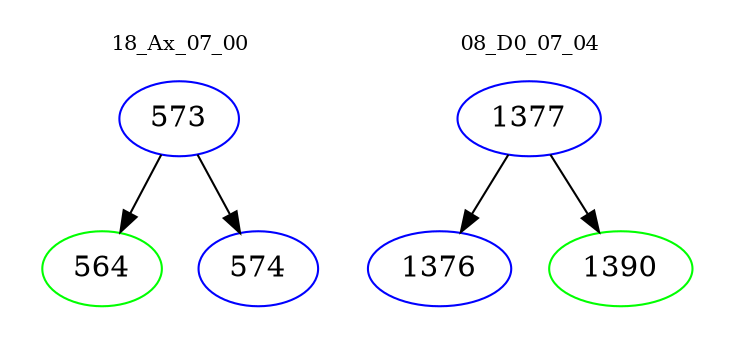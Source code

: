 digraph{
subgraph cluster_0 {
color = white
label = "18_Ax_07_00";
fontsize=10;
T0_573 [label="573", color="blue"]
T0_573 -> T0_564 [color="black"]
T0_564 [label="564", color="green"]
T0_573 -> T0_574 [color="black"]
T0_574 [label="574", color="blue"]
}
subgraph cluster_1 {
color = white
label = "08_D0_07_04";
fontsize=10;
T1_1377 [label="1377", color="blue"]
T1_1377 -> T1_1376 [color="black"]
T1_1376 [label="1376", color="blue"]
T1_1377 -> T1_1390 [color="black"]
T1_1390 [label="1390", color="green"]
}
}
